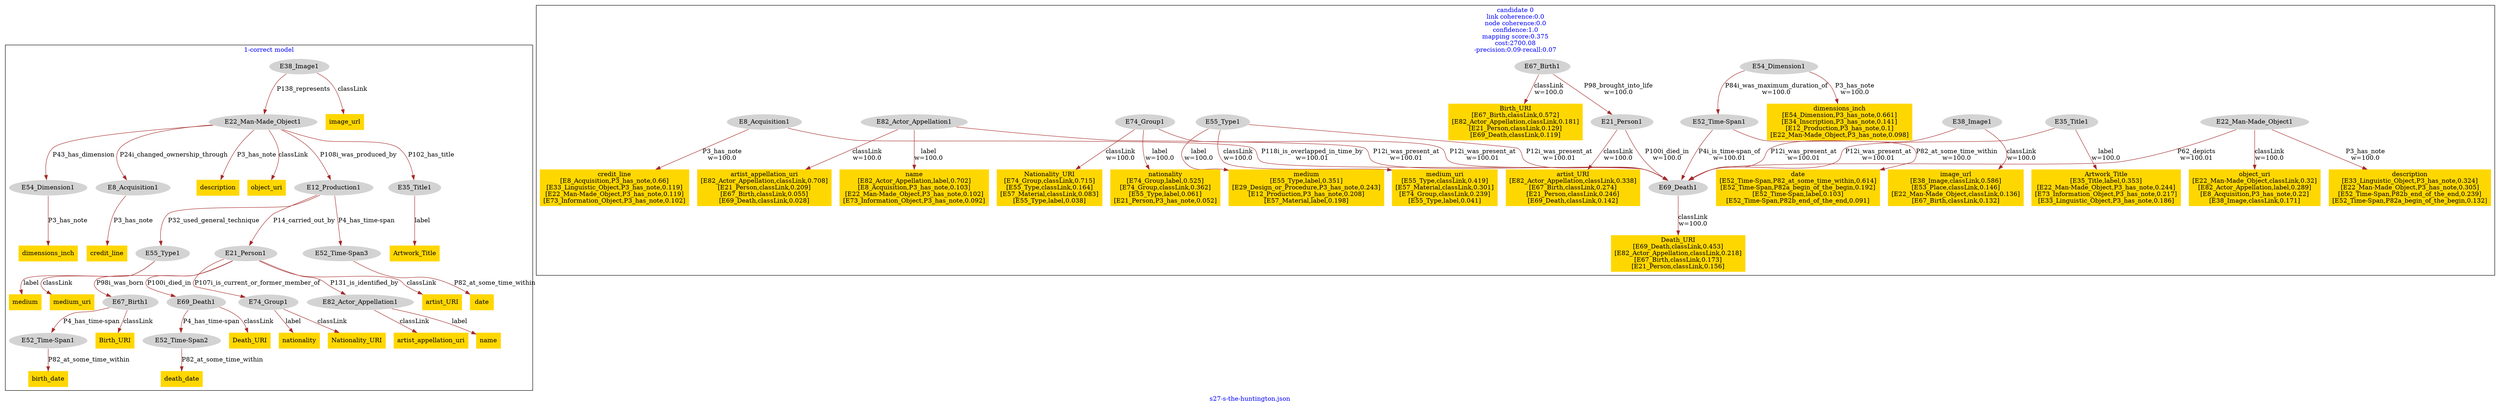 digraph n0 {
fontcolor="blue"
remincross="true"
label="s27-s-the-huntington.json"
subgraph cluster_0 {
label="1-correct model"
n2[style="filled",color="white",fillcolor="lightgray",label="E12_Production1"];
n3[style="filled",color="white",fillcolor="lightgray",label="E21_Person1"];
n4[style="filled",color="white",fillcolor="lightgray",label="E52_Time-Span3"];
n5[style="filled",color="white",fillcolor="lightgray",label="E55_Type1"];
n6[style="filled",color="white",fillcolor="lightgray",label="E67_Birth1"];
n7[style="filled",color="white",fillcolor="lightgray",label="E69_Death1"];
n8[style="filled",color="white",fillcolor="lightgray",label="E74_Group1"];
n9[style="filled",color="white",fillcolor="lightgray",label="E82_Actor_Appellation1"];
n10[style="filled",color="white",fillcolor="lightgray",label="E22_Man-Made_Object1"];
n11[style="filled",color="white",fillcolor="lightgray",label="E35_Title1"];
n12[style="filled",color="white",fillcolor="lightgray",label="E54_Dimension1"];
n13[style="filled",color="white",fillcolor="lightgray",label="E8_Acquisition1"];
n14[style="filled",color="white",fillcolor="lightgray",label="E38_Image1"];
n15[style="filled",color="white",fillcolor="lightgray",label="E52_Time-Span1"];
n16[style="filled",color="white",fillcolor="lightgray",label="E52_Time-Span2"];
n17[shape="plaintext",style="filled",fillcolor="gold",label="Artwork_Title"];
n18[shape="plaintext",style="filled",fillcolor="gold",label="Death_URI"];
n19[shape="plaintext",style="filled",fillcolor="gold",label="credit_line"];
n20[shape="plaintext",style="filled",fillcolor="gold",label="date"];
n21[shape="plaintext",style="filled",fillcolor="gold",label="nationality"];
n22[shape="plaintext",style="filled",fillcolor="gold",label="artist_appellation_uri"];
n23[shape="plaintext",style="filled",fillcolor="gold",label="dimensions_inch"];
n24[shape="plaintext",style="filled",fillcolor="gold",label="name"];
n25[shape="plaintext",style="filled",fillcolor="gold",label="description"];
n26[shape="plaintext",style="filled",fillcolor="gold",label="artist_URI"];
n27[shape="plaintext",style="filled",fillcolor="gold",label="image_url"];
n28[shape="plaintext",style="filled",fillcolor="gold",label="object_uri"];
n29[shape="plaintext",style="filled",fillcolor="gold",label="medium"];
n30[shape="plaintext",style="filled",fillcolor="gold",label="Nationality_URI"];
n31[shape="plaintext",style="filled",fillcolor="gold",label="death_date"];
n32[shape="plaintext",style="filled",fillcolor="gold",label="Birth_URI"];
n33[shape="plaintext",style="filled",fillcolor="gold",label="birth_date"];
n34[shape="plaintext",style="filled",fillcolor="gold",label="medium_uri"];
}
subgraph cluster_1 {
label="candidate 0\nlink coherence:0.0\nnode coherence:0.0\nconfidence:1.0\nmapping score:0.375\ncost:2700.08\n-precision:0.09-recall:0.07"
n36[style="filled",color="white",fillcolor="lightgray",label="E21_Person1"];
n37[shape="plaintext",style="filled",fillcolor="gold",label="artist_URI\n[E82_Actor_Appellation,classLink,0.338]\n[E67_Birth,classLink,0.274]\n[E21_Person,classLink,0.246]\n[E69_Death,classLink,0.142]"];
n38[style="filled",color="white",fillcolor="lightgray",label="E22_Man-Made_Object1"];
n39[shape="plaintext",style="filled",fillcolor="gold",label="description\n[E33_Linguistic_Object,P3_has_note,0.324]\n[E22_Man-Made_Object,P3_has_note,0.305]\n[E52_Time-Span,P82b_end_of_the_end,0.239]\n[E52_Time-Span,P82a_begin_of_the_begin,0.132]"];
n40[shape="plaintext",style="filled",fillcolor="gold",label="object_uri\n[E22_Man-Made_Object,classLink,0.32]\n[E82_Actor_Appellation,label,0.289]\n[E8_Acquisition,P3_has_note,0.22]\n[E38_Image,classLink,0.171]"];
n41[style="filled",color="white",fillcolor="lightgray",label="E35_Title1"];
n42[shape="plaintext",style="filled",fillcolor="gold",label="Artwork_Title\n[E35_Title,label,0.353]\n[E22_Man-Made_Object,P3_has_note,0.244]\n[E73_Information_Object,P3_has_note,0.217]\n[E33_Linguistic_Object,P3_has_note,0.186]"];
n43[style="filled",color="white",fillcolor="lightgray",label="E38_Image1"];
n44[shape="plaintext",style="filled",fillcolor="gold",label="image_url\n[E38_Image,classLink,0.586]\n[E53_Place,classLink,0.146]\n[E22_Man-Made_Object,classLink,0.136]\n[E67_Birth,classLink,0.132]"];
n45[style="filled",color="white",fillcolor="lightgray",label="E52_Time-Span1"];
n46[shape="plaintext",style="filled",fillcolor="gold",label="date\n[E52_Time-Span,P82_at_some_time_within,0.614]\n[E52_Time-Span,P82a_begin_of_the_begin,0.192]\n[E52_Time-Span,label,0.103]\n[E52_Time-Span,P82b_end_of_the_end,0.091]"];
n47[style="filled",color="white",fillcolor="lightgray",label="E54_Dimension1"];
n48[shape="plaintext",style="filled",fillcolor="gold",label="dimensions_inch\n[E54_Dimension,P3_has_note,0.661]\n[E34_Inscription,P3_has_note,0.141]\n[E12_Production,P3_has_note,0.1]\n[E22_Man-Made_Object,P3_has_note,0.098]"];
n49[style="filled",color="white",fillcolor="lightgray",label="E55_Type1"];
n50[shape="plaintext",style="filled",fillcolor="gold",label="medium_uri\n[E55_Type,classLink,0.419]\n[E57_Material,classLink,0.301]\n[E74_Group,classLink,0.239]\n[E55_Type,label,0.041]"];
n51[shape="plaintext",style="filled",fillcolor="gold",label="medium\n[E55_Type,label,0.351]\n[E29_Design_or_Procedure,P3_has_note,0.243]\n[E12_Production,P3_has_note,0.208]\n[E57_Material,label,0.198]"];
n52[style="filled",color="white",fillcolor="lightgray",label="E67_Birth1"];
n53[shape="plaintext",style="filled",fillcolor="gold",label="Birth_URI\n[E67_Birth,classLink,0.572]\n[E82_Actor_Appellation,classLink,0.181]\n[E21_Person,classLink,0.129]\n[E69_Death,classLink,0.119]"];
n54[style="filled",color="white",fillcolor="lightgray",label="E69_Death1"];
n55[shape="plaintext",style="filled",fillcolor="gold",label="Death_URI\n[E69_Death,classLink,0.453]\n[E82_Actor_Appellation,classLink,0.218]\n[E67_Birth,classLink,0.173]\n[E21_Person,classLink,0.156]"];
n56[style="filled",color="white",fillcolor="lightgray",label="E74_Group1"];
n57[shape="plaintext",style="filled",fillcolor="gold",label="Nationality_URI\n[E74_Group,classLink,0.715]\n[E55_Type,classLink,0.164]\n[E57_Material,classLink,0.083]\n[E55_Type,label,0.038]"];
n58[shape="plaintext",style="filled",fillcolor="gold",label="nationality\n[E74_Group,label,0.525]\n[E74_Group,classLink,0.362]\n[E55_Type,label,0.061]\n[E21_Person,P3_has_note,0.052]"];
n59[style="filled",color="white",fillcolor="lightgray",label="E82_Actor_Appellation1"];
n60[shape="plaintext",style="filled",fillcolor="gold",label="artist_appellation_uri\n[E82_Actor_Appellation,classLink,0.708]\n[E21_Person,classLink,0.209]\n[E67_Birth,classLink,0.055]\n[E69_Death,classLink,0.028]"];
n61[shape="plaintext",style="filled",fillcolor="gold",label="name\n[E82_Actor_Appellation,label,0.702]\n[E8_Acquisition,P3_has_note,0.103]\n[E22_Man-Made_Object,P3_has_note,0.102]\n[E73_Information_Object,P3_has_note,0.092]"];
n62[style="filled",color="white",fillcolor="lightgray",label="E8_Acquisition1"];
n63[shape="plaintext",style="filled",fillcolor="gold",label="credit_line\n[E8_Acquisition,P3_has_note,0.66]\n[E33_Linguistic_Object,P3_has_note,0.119]\n[E22_Man-Made_Object,P3_has_note,0.119]\n[E73_Information_Object,P3_has_note,0.102]"];
}
n2 -> n3[color="brown",fontcolor="black",label="P14_carried_out_by"]
n2 -> n4[color="brown",fontcolor="black",label="P4_has_time-span"]
n2 -> n5[color="brown",fontcolor="black",label="P32_used_general_technique"]
n3 -> n6[color="brown",fontcolor="black",label="P98i_was_born"]
n3 -> n7[color="brown",fontcolor="black",label="P100i_died_in"]
n3 -> n8[color="brown",fontcolor="black",label="P107i_is_current_or_former_member_of"]
n3 -> n9[color="brown",fontcolor="black",label="P131_is_identified_by"]
n10 -> n2[color="brown",fontcolor="black",label="P108i_was_produced_by"]
n10 -> n11[color="brown",fontcolor="black",label="P102_has_title"]
n10 -> n12[color="brown",fontcolor="black",label="P43_has_dimension"]
n10 -> n13[color="brown",fontcolor="black",label="P24i_changed_ownership_through"]
n14 -> n10[color="brown",fontcolor="black",label="P138_represents"]
n6 -> n15[color="brown",fontcolor="black",label="P4_has_time-span"]
n7 -> n16[color="brown",fontcolor="black",label="P4_has_time-span"]
n11 -> n17[color="brown",fontcolor="black",label="label"]
n7 -> n18[color="brown",fontcolor="black",label="classLink"]
n13 -> n19[color="brown",fontcolor="black",label="P3_has_note"]
n4 -> n20[color="brown",fontcolor="black",label="P82_at_some_time_within"]
n8 -> n21[color="brown",fontcolor="black",label="label"]
n9 -> n22[color="brown",fontcolor="black",label="classLink"]
n12 -> n23[color="brown",fontcolor="black",label="P3_has_note"]
n9 -> n24[color="brown",fontcolor="black",label="label"]
n10 -> n25[color="brown",fontcolor="black",label="P3_has_note"]
n3 -> n26[color="brown",fontcolor="black",label="classLink"]
n14 -> n27[color="brown",fontcolor="black",label="classLink"]
n10 -> n28[color="brown",fontcolor="black",label="classLink"]
n5 -> n29[color="brown",fontcolor="black",label="label"]
n8 -> n30[color="brown",fontcolor="black",label="classLink"]
n16 -> n31[color="brown",fontcolor="black",label="P82_at_some_time_within"]
n6 -> n32[color="brown",fontcolor="black",label="classLink"]
n15 -> n33[color="brown",fontcolor="black",label="P82_at_some_time_within"]
n5 -> n34[color="brown",fontcolor="black",label="classLink"]
n36 -> n37[color="brown",fontcolor="black",label="classLink\nw=100.0"]
n38 -> n39[color="brown",fontcolor="black",label="P3_has_note\nw=100.0"]
n38 -> n40[color="brown",fontcolor="black",label="classLink\nw=100.0"]
n41 -> n42[color="brown",fontcolor="black",label="label\nw=100.0"]
n43 -> n44[color="brown",fontcolor="black",label="classLink\nw=100.0"]
n45 -> n46[color="brown",fontcolor="black",label="P82_at_some_time_within\nw=100.0"]
n47 -> n48[color="brown",fontcolor="black",label="P3_has_note\nw=100.0"]
n49 -> n50[color="brown",fontcolor="black",label="classLink\nw=100.0"]
n49 -> n51[color="brown",fontcolor="black",label="label\nw=100.0"]
n52 -> n53[color="brown",fontcolor="black",label="classLink\nw=100.0"]
n54 -> n55[color="brown",fontcolor="black",label="classLink\nw=100.0"]
n56 -> n57[color="brown",fontcolor="black",label="classLink\nw=100.0"]
n56 -> n58[color="brown",fontcolor="black",label="label\nw=100.0"]
n59 -> n60[color="brown",fontcolor="black",label="classLink\nw=100.0"]
n59 -> n61[color="brown",fontcolor="black",label="label\nw=100.0"]
n62 -> n63[color="brown",fontcolor="black",label="P3_has_note\nw=100.0"]
n36 -> n54[color="brown",fontcolor="black",label="P100i_died_in\nw=100.0"]
n38 -> n54[color="brown",fontcolor="black",label="P62_depicts\nw=100.01"]
n41 -> n54[color="brown",fontcolor="black",label="P12i_was_present_at\nw=100.01"]
n43 -> n54[color="brown",fontcolor="black",label="P12i_was_present_at\nw=100.01"]
n45 -> n54[color="brown",fontcolor="black",label="P4i_is_time-span_of\nw=100.01"]
n47 -> n45[color="brown",fontcolor="black",label="P84i_was_maximum_duration_of\nw=100.0"]
n49 -> n54[color="brown",fontcolor="black",label="P12i_was_present_at\nw=100.01"]
n52 -> n36[color="brown",fontcolor="black",label="P98_brought_into_life\nw=100.0"]
n56 -> n54[color="brown",fontcolor="black",label="P12i_was_present_at\nw=100.01"]
n59 -> n54[color="brown",fontcolor="black",label="P12i_was_present_at\nw=100.01"]
n62 -> n54[color="brown",fontcolor="black",label="P118i_is_overlapped_in_time_by\nw=100.01"]
}
